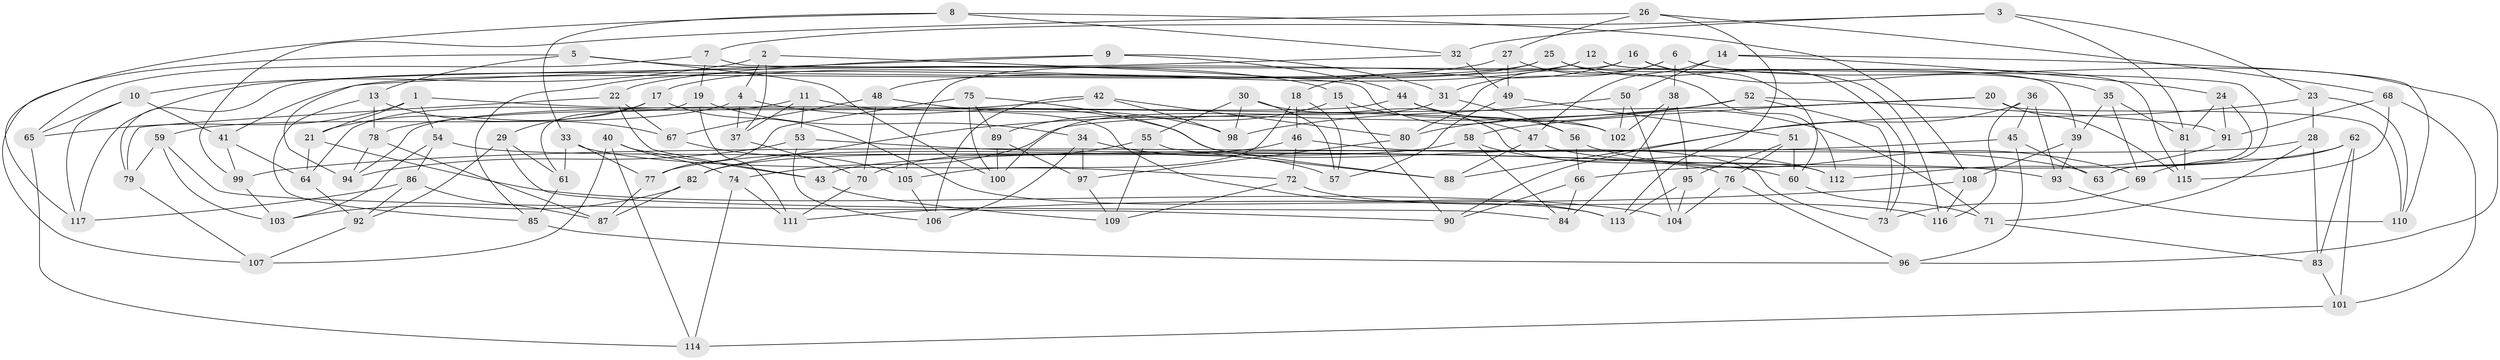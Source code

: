 // Generated by graph-tools (version 1.1) at 2025/16/03/09/25 04:16:29]
// undirected, 117 vertices, 234 edges
graph export_dot {
graph [start="1"]
  node [color=gray90,style=filled];
  1;
  2;
  3;
  4;
  5;
  6;
  7;
  8;
  9;
  10;
  11;
  12;
  13;
  14;
  15;
  16;
  17;
  18;
  19;
  20;
  21;
  22;
  23;
  24;
  25;
  26;
  27;
  28;
  29;
  30;
  31;
  32;
  33;
  34;
  35;
  36;
  37;
  38;
  39;
  40;
  41;
  42;
  43;
  44;
  45;
  46;
  47;
  48;
  49;
  50;
  51;
  52;
  53;
  54;
  55;
  56;
  57;
  58;
  59;
  60;
  61;
  62;
  63;
  64;
  65;
  66;
  67;
  68;
  69;
  70;
  71;
  72;
  73;
  74;
  75;
  76;
  77;
  78;
  79;
  80;
  81;
  82;
  83;
  84;
  85;
  86;
  87;
  88;
  89;
  90;
  91;
  92;
  93;
  94;
  95;
  96;
  97;
  98;
  99;
  100;
  101;
  102;
  103;
  104;
  105;
  106;
  107;
  108;
  109;
  110;
  111;
  112;
  113;
  114;
  115;
  116;
  117;
  1 -- 21;
  1 -- 102;
  1 -- 54;
  1 -- 65;
  2 -- 10;
  2 -- 102;
  2 -- 37;
  2 -- 4;
  3 -- 7;
  3 -- 81;
  3 -- 23;
  3 -- 32;
  4 -- 37;
  4 -- 73;
  4 -- 59;
  5 -- 13;
  5 -- 107;
  5 -- 15;
  5 -- 100;
  6 -- 96;
  6 -- 38;
  6 -- 31;
  6 -- 80;
  7 -- 63;
  7 -- 19;
  7 -- 65;
  8 -- 117;
  8 -- 32;
  8 -- 33;
  8 -- 108;
  9 -- 94;
  9 -- 31;
  9 -- 44;
  9 -- 22;
  10 -- 65;
  10 -- 117;
  10 -- 41;
  11 -- 113;
  11 -- 53;
  11 -- 64;
  11 -- 37;
  12 -- 17;
  12 -- 39;
  12 -- 115;
  12 -- 41;
  13 -- 85;
  13 -- 67;
  13 -- 78;
  14 -- 50;
  14 -- 47;
  14 -- 24;
  14 -- 110;
  15 -- 47;
  15 -- 90;
  15 -- 89;
  16 -- 60;
  16 -- 105;
  16 -- 35;
  16 -- 18;
  17 -- 21;
  17 -- 29;
  17 -- 113;
  18 -- 46;
  18 -- 105;
  18 -- 57;
  19 -- 111;
  19 -- 34;
  19 -- 61;
  20 -- 58;
  20 -- 74;
  20 -- 115;
  20 -- 110;
  21 -- 104;
  21 -- 64;
  22 -- 79;
  22 -- 67;
  22 -- 43;
  23 -- 110;
  23 -- 88;
  23 -- 28;
  24 -- 81;
  24 -- 63;
  24 -- 91;
  25 -- 48;
  25 -- 116;
  25 -- 79;
  25 -- 73;
  26 -- 99;
  26 -- 113;
  26 -- 27;
  26 -- 68;
  27 -- 49;
  27 -- 85;
  27 -- 112;
  28 -- 71;
  28 -- 83;
  28 -- 43;
  29 -- 84;
  29 -- 61;
  29 -- 92;
  30 -- 57;
  30 -- 98;
  30 -- 112;
  30 -- 55;
  31 -- 100;
  31 -- 56;
  32 -- 49;
  32 -- 117;
  33 -- 77;
  33 -- 72;
  33 -- 61;
  34 -- 57;
  34 -- 97;
  34 -- 106;
  35 -- 81;
  35 -- 69;
  35 -- 39;
  36 -- 45;
  36 -- 93;
  36 -- 116;
  36 -- 90;
  37 -- 70;
  38 -- 102;
  38 -- 95;
  38 -- 84;
  39 -- 108;
  39 -- 93;
  40 -- 107;
  40 -- 114;
  40 -- 43;
  40 -- 74;
  41 -- 99;
  41 -- 64;
  42 -- 78;
  42 -- 80;
  42 -- 106;
  42 -- 98;
  43 -- 109;
  44 -- 94;
  44 -- 56;
  44 -- 71;
  45 -- 63;
  45 -- 99;
  45 -- 96;
  46 -- 63;
  46 -- 72;
  46 -- 82;
  47 -- 88;
  47 -- 93;
  48 -- 70;
  48 -- 67;
  48 -- 98;
  49 -- 57;
  49 -- 51;
  50 -- 98;
  50 -- 104;
  50 -- 102;
  51 -- 60;
  51 -- 95;
  51 -- 76;
  52 -- 80;
  52 -- 73;
  52 -- 91;
  52 -- 82;
  53 -- 94;
  53 -- 106;
  53 -- 60;
  54 -- 86;
  54 -- 76;
  54 -- 103;
  55 -- 109;
  55 -- 88;
  55 -- 70;
  56 -- 69;
  56 -- 66;
  58 -- 77;
  58 -- 112;
  58 -- 84;
  59 -- 79;
  59 -- 103;
  59 -- 90;
  60 -- 71;
  61 -- 85;
  62 -- 66;
  62 -- 83;
  62 -- 101;
  62 -- 69;
  64 -- 92;
  65 -- 114;
  66 -- 90;
  66 -- 84;
  67 -- 105;
  68 -- 101;
  68 -- 91;
  68 -- 115;
  69 -- 73;
  70 -- 111;
  71 -- 83;
  72 -- 109;
  72 -- 116;
  74 -- 111;
  74 -- 114;
  75 -- 89;
  75 -- 100;
  75 -- 88;
  75 -- 77;
  76 -- 96;
  76 -- 104;
  77 -- 87;
  78 -- 87;
  78 -- 94;
  79 -- 107;
  80 -- 97;
  81 -- 115;
  82 -- 103;
  82 -- 87;
  83 -- 101;
  85 -- 96;
  86 -- 92;
  86 -- 87;
  86 -- 117;
  89 -- 97;
  89 -- 100;
  91 -- 112;
  92 -- 107;
  93 -- 110;
  95 -- 104;
  95 -- 113;
  97 -- 109;
  99 -- 103;
  101 -- 114;
  105 -- 106;
  108 -- 111;
  108 -- 116;
}
